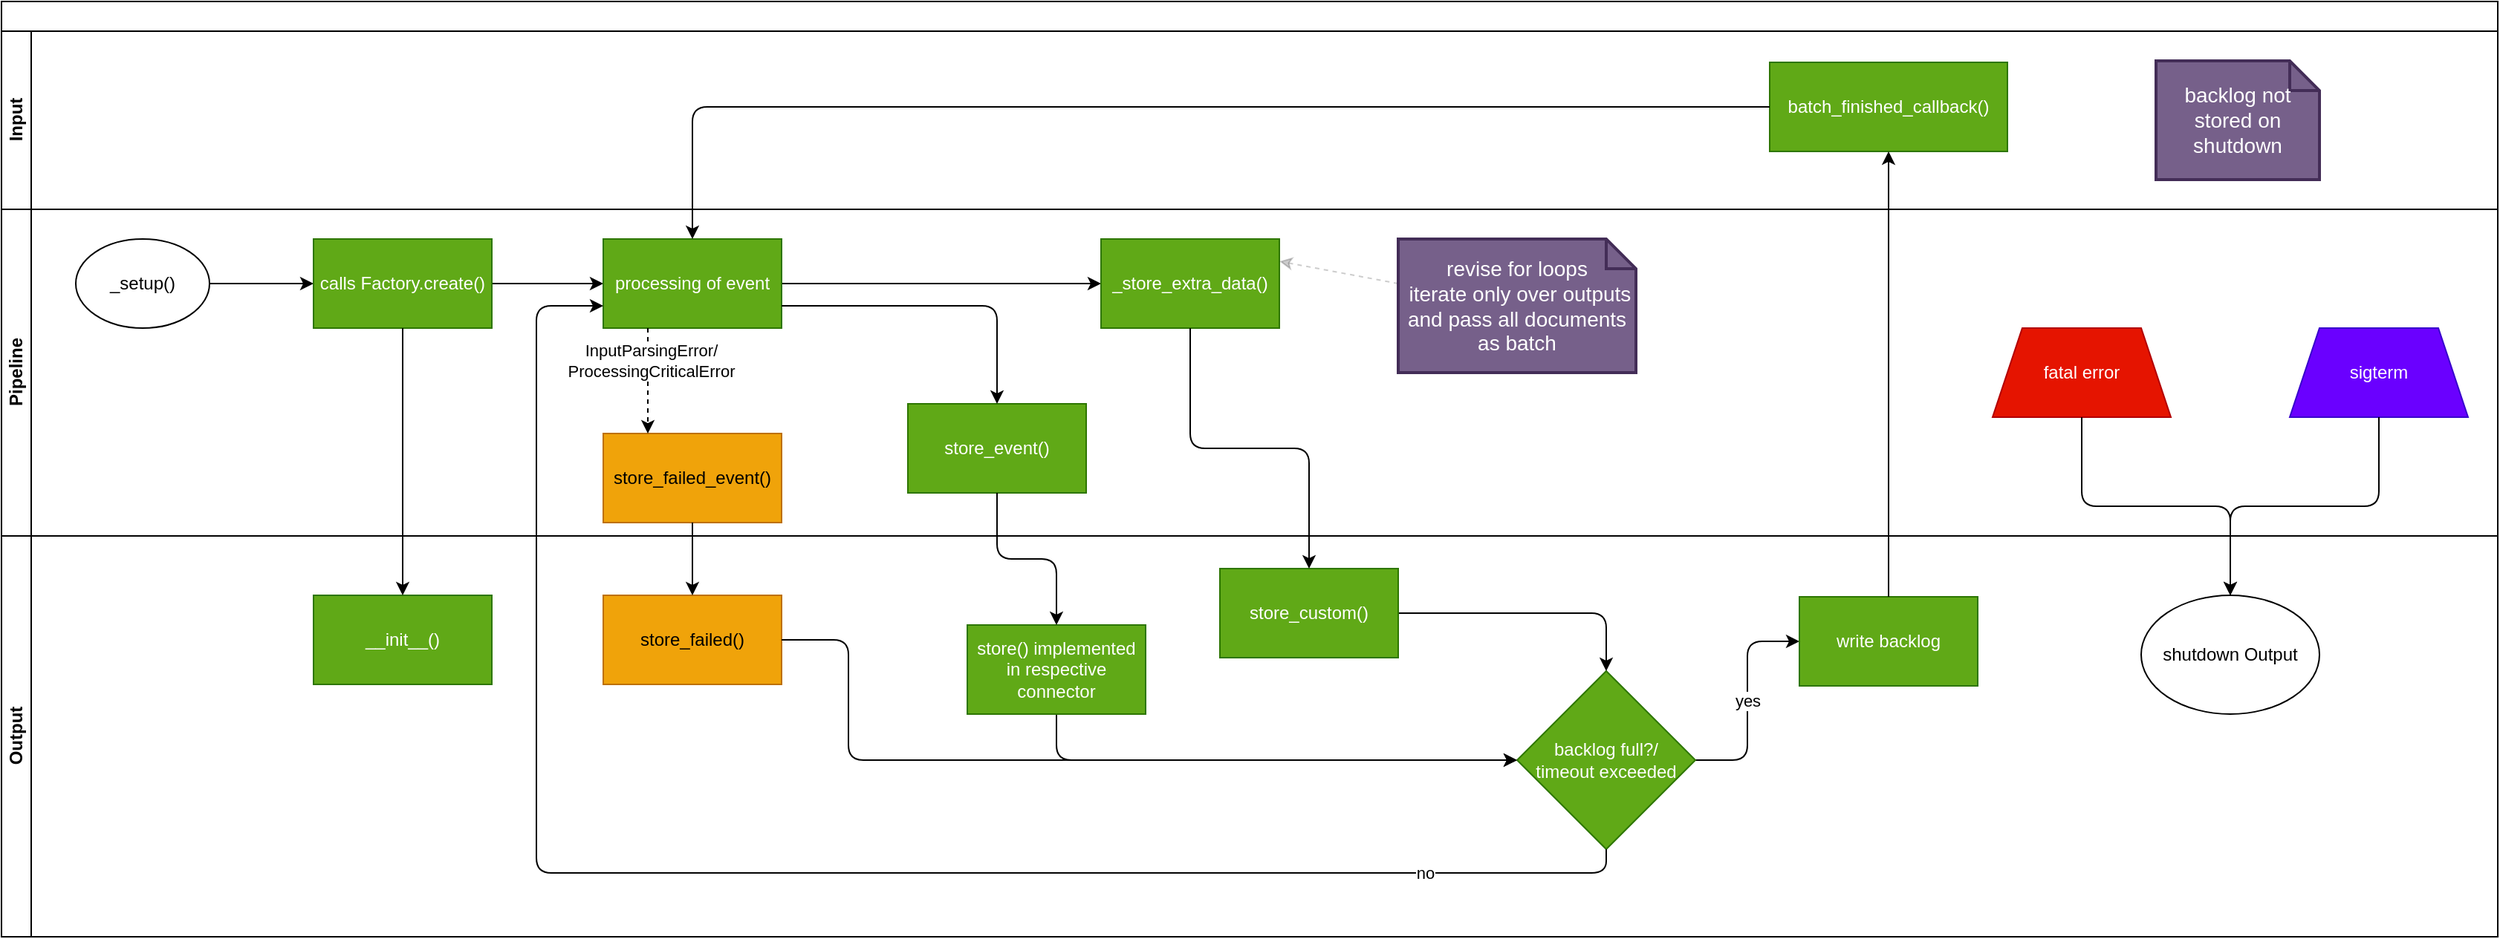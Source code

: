 <mxfile>
    <diagram id="jer4XtbojFQA0He1aJ_C" name="Page-1">
        <mxGraphModel dx="832" dy="307" grid="1" gridSize="10" guides="1" tooltips="1" connect="1" arrows="1" fold="1" page="1" pageScale="1" pageWidth="850" pageHeight="1100" math="0" shadow="0">
            <root>
                <mxCell id="0"/>
                <mxCell id="1" parent="0"/>
                <mxCell id="16" value="" style="swimlane;childLayout=stackLayout;resizeParent=1;resizeParentMax=0;horizontal=1;startSize=20;horizontalStack=0;html=1;" parent="1" vertex="1">
                    <mxGeometry x="20" y="43" width="1680" height="630" as="geometry"/>
                </mxCell>
                <mxCell id="17" value="Input" style="swimlane;startSize=20;horizontal=0;html=1;" parent="16" vertex="1">
                    <mxGeometry y="20" width="1680" height="120" as="geometry"/>
                </mxCell>
                <mxCell id="65" value="batch_finished_callback()" style="rounded=0;whiteSpace=wrap;html=1;fillColor=#60a917;fontColor=#ffffff;strokeColor=#2D7600;" parent="17" vertex="1">
                    <mxGeometry x="1190" y="21" width="160" height="60" as="geometry"/>
                </mxCell>
                <mxCell id="76" value="backlog not stored on shutdown" style="shape=note;strokeWidth=2;fontSize=14;size=20;whiteSpace=wrap;html=1;fillColor=#76608a;strokeColor=#432D57;fontColor=#ffffff;" parent="17" vertex="1">
                    <mxGeometry x="1450" y="20" width="110.0" height="80" as="geometry"/>
                </mxCell>
                <mxCell id="27" value="Pipeline" style="swimlane;startSize=20;horizontal=0;html=1;" parent="16" vertex="1">
                    <mxGeometry y="140" width="1680" height="220" as="geometry"/>
                </mxCell>
                <mxCell id="29" value="_setup()" style="ellipse;whiteSpace=wrap;html=1;" parent="27" vertex="1">
                    <mxGeometry x="50" y="20" width="90" height="60" as="geometry"/>
                </mxCell>
                <mxCell id="31" value="" style="edgeStyle=none;html=1;" parent="27" source="29" target="48" edge="1">
                    <mxGeometry relative="1" as="geometry">
                        <mxPoint x="210" y="50" as="targetPoint"/>
                    </mxGeometry>
                </mxCell>
                <mxCell id="52" value="" style="edgeStyle=none;html=1;" parent="27" source="48" target="51" edge="1">
                    <mxGeometry relative="1" as="geometry"/>
                </mxCell>
                <mxCell id="48" value="calls Factory.create()" style="whiteSpace=wrap;html=1;fillColor=#60a917;fontColor=#ffffff;strokeColor=#2D7600;" parent="27" vertex="1">
                    <mxGeometry x="210" y="20" width="120" height="60" as="geometry"/>
                </mxCell>
                <mxCell id="78" value="" style="edgeStyle=orthogonalEdgeStyle;html=1;" parent="27" source="51" target="77" edge="1">
                    <mxGeometry relative="1" as="geometry"/>
                </mxCell>
                <mxCell id="51" value="processing of event" style="whiteSpace=wrap;html=1;fillColor=#60a917;strokeColor=#2D7600;fontColor=#ffffff;" parent="27" vertex="1">
                    <mxGeometry x="405" y="20" width="120" height="60" as="geometry"/>
                </mxCell>
                <mxCell id="58" value="store_event()" style="whiteSpace=wrap;html=1;rounded=0;fillColor=#60a917;fontColor=#ffffff;strokeColor=#2D7600;" parent="27" vertex="1">
                    <mxGeometry x="610" y="131" width="120" height="60" as="geometry"/>
                </mxCell>
                <mxCell id="57" value="" style="edgeStyle=orthogonalEdgeStyle;html=1;entryX=0.5;entryY=0;entryDx=0;entryDy=0;exitX=1;exitY=0.75;exitDx=0;exitDy=0;" parent="27" source="51" target="58" edge="1">
                    <mxGeometry relative="1" as="geometry">
                        <mxPoint x="610" y="50" as="targetPoint"/>
                    </mxGeometry>
                </mxCell>
                <mxCell id="53" value="store_failed_event()" style="whiteSpace=wrap;html=1;fillColor=#f0a30a;strokeColor=#BD7000;fontColor=#000000;" parent="27" vertex="1">
                    <mxGeometry x="405" y="151" width="120" height="60" as="geometry"/>
                </mxCell>
                <mxCell id="71" value="fatal error" style="shape=trapezoid;perimeter=trapezoidPerimeter;whiteSpace=wrap;html=1;fixedSize=1;fillColor=#e51400;fontColor=#ffffff;strokeColor=#B20000;" parent="27" vertex="1">
                    <mxGeometry x="1340" y="80" width="120" height="60" as="geometry"/>
                </mxCell>
                <mxCell id="72" value="sigterm" style="shape=trapezoid;perimeter=trapezoidPerimeter;whiteSpace=wrap;html=1;fixedSize=1;fillColor=#6a00ff;strokeColor=#3700CC;fontColor=#ffffff;" parent="27" vertex="1">
                    <mxGeometry x="1540" y="80" width="120" height="60" as="geometry"/>
                </mxCell>
                <mxCell id="77" value="_store_extra_data()" style="whiteSpace=wrap;html=1;fillColor=#60a917;strokeColor=#2D7600;fontColor=#ffffff;" parent="27" vertex="1">
                    <mxGeometry x="740" y="20" width="120" height="60" as="geometry"/>
                </mxCell>
                <mxCell id="80" style="html=1;entryX=1;entryY=0.25;entryDx=0;entryDy=0;dashed=1;opacity=20;" parent="27" source="79" target="77" edge="1">
                    <mxGeometry relative="1" as="geometry"/>
                </mxCell>
                <mxCell id="79" value="revise for loops&lt;br&gt;&amp;nbsp;iterate only over outputs and pass all documents as batch" style="shape=note;strokeWidth=2;fontSize=14;size=20;whiteSpace=wrap;html=1;fillColor=#76608a;strokeColor=#432D57;fontColor=#ffffff;" parent="27" vertex="1">
                    <mxGeometry x="940" y="20" width="160" height="90" as="geometry"/>
                </mxCell>
                <mxCell id="54" value="" style="edgeStyle=none;html=1;dashed=1;entryX=0.25;entryY=0;entryDx=0;entryDy=0;exitX=0.25;exitY=1;exitDx=0;exitDy=0;" parent="27" source="51" target="53" edge="1">
                    <mxGeometry relative="1" as="geometry">
                        <mxPoint x="420" y="71" as="sourcePoint"/>
                        <mxPoint x="429" y="160" as="targetPoint"/>
                    </mxGeometry>
                </mxCell>
                <mxCell id="55" value="InputParsingError/&lt;br&gt;ProcessingCriticalError" style="edgeLabel;html=1;align=center;verticalAlign=middle;resizable=0;points=[];" parent="54" vertex="1" connectable="0">
                    <mxGeometry x="-0.685" y="2" relative="1" as="geometry">
                        <mxPoint y="11" as="offset"/>
                    </mxGeometry>
                </mxCell>
                <mxCell id="34" value="Output" style="swimlane;startSize=20;horizontal=0;html=1;" parent="16" vertex="1">
                    <mxGeometry y="360" width="1680" height="270" as="geometry"/>
                </mxCell>
                <mxCell id="49" value="__init__()" style="whiteSpace=wrap;html=1;fillColor=#60a917;strokeColor=#2D7600;fontColor=#ffffff;" parent="34" vertex="1">
                    <mxGeometry x="210" y="40" width="120" height="60" as="geometry"/>
                </mxCell>
                <mxCell id="62" value="" style="edgeStyle=orthogonalEdgeStyle;html=1;exitX=0.5;exitY=1;exitDx=0;exitDy=0;" parent="34" source="59" target="61" edge="1">
                    <mxGeometry relative="1" as="geometry">
                        <Array as="points">
                            <mxPoint x="710" y="151"/>
                        </Array>
                    </mxGeometry>
                </mxCell>
                <mxCell id="59" value="store() implemented in respective connector&lt;span style=&quot;color: rgba(0, 0, 0, 0); font-family: monospace; font-size: 0px; text-align: start;&quot;&gt;%3CmxGraphModel%3E%3Croot%3E%3CmxCell%20id%3D%220%22%2F%3E%3CmxCell%20id%3D%221%22%20parent%3D%220%22%2F%3E%3CmxCell%20id%3D%222%22%20value%3D%22backlog%20full%3F%2F%26lt%3Bbr%26gt%3Btimeout%20exceeded%22%20style%3D%22rhombus%3BwhiteSpace%3Dwrap%3Bhtml%3D1%3Brounded%3D0%3BfillColor%3D%2360a917%3BfontColor%3D%23ffffff%3BstrokeColor%3D%232D7600%3B%22%20vertex%3D%221%22%20parent%3D%221%22%3E%3CmxGeometry%20x%3D%221000%22%20y%3D%22425%22%20width%3D%22120%22%20height%3D%22120%22%20as%3D%22geometry%22%2F%3E%3C%2FmxCell%3E%3C%2Froot%3E%3C%2FmxGraphModel%3E&lt;/span&gt;" style="whiteSpace=wrap;html=1;fillColor=#60a917;strokeColor=#2D7600;fontColor=#ffffff;rounded=0;" parent="34" vertex="1">
                    <mxGeometry x="650" y="60" width="120" height="60" as="geometry"/>
                </mxCell>
                <mxCell id="64" value="yes" style="edgeStyle=orthogonalEdgeStyle;html=1;" parent="34" source="61" target="63" edge="1">
                    <mxGeometry relative="1" as="geometry"/>
                </mxCell>
                <mxCell id="61" value="backlog full?/&lt;br&gt;timeout exceeded" style="rhombus;whiteSpace=wrap;html=1;rounded=0;fillColor=#60a917;fontColor=#ffffff;strokeColor=#2D7600;" parent="34" vertex="1">
                    <mxGeometry x="1020" y="91" width="120" height="120" as="geometry"/>
                </mxCell>
                <mxCell id="63" value="write backlog" style="whiteSpace=wrap;html=1;rounded=0;fillColor=#60a917;fontColor=#ffffff;strokeColor=#2D7600;" parent="34" vertex="1">
                    <mxGeometry x="1210" y="41" width="120" height="60" as="geometry"/>
                </mxCell>
                <mxCell id="68" value="store_failed()" style="whiteSpace=wrap;html=1;fillColor=#f0a30a;strokeColor=#BD7000;fontColor=#000000;" parent="34" vertex="1">
                    <mxGeometry x="405" y="40" width="120" height="60" as="geometry"/>
                </mxCell>
                <mxCell id="73" value="shutdown Output" style="ellipse;whiteSpace=wrap;html=1;" parent="34" vertex="1">
                    <mxGeometry x="1440" y="40" width="120" height="80" as="geometry"/>
                </mxCell>
                <mxCell id="83" style="edgeStyle=orthogonalEdgeStyle;html=1;entryX=0.5;entryY=0;entryDx=0;entryDy=0;" parent="34" source="81" target="61" edge="1">
                    <mxGeometry relative="1" as="geometry"/>
                </mxCell>
                <mxCell id="81" value="store_custom()" style="whiteSpace=wrap;html=1;fillColor=#60a917;strokeColor=#2D7600;fontColor=#ffffff;" parent="34" vertex="1">
                    <mxGeometry x="820" y="22" width="120" height="60" as="geometry"/>
                </mxCell>
                <mxCell id="85" style="edgeStyle=orthogonalEdgeStyle;html=1;entryX=0;entryY=0.5;entryDx=0;entryDy=0;exitX=1;exitY=0.5;exitDx=0;exitDy=0;" parent="34" source="68" target="61" edge="1">
                    <mxGeometry relative="1" as="geometry">
                        <Array as="points">
                            <mxPoint x="570" y="70"/>
                            <mxPoint x="570" y="151"/>
                        </Array>
                    </mxGeometry>
                </mxCell>
                <mxCell id="50" value="" style="edgeStyle=none;html=1;" parent="16" source="48" target="49" edge="1">
                    <mxGeometry relative="1" as="geometry"/>
                </mxCell>
                <mxCell id="66" style="edgeStyle=orthogonalEdgeStyle;html=1;entryX=0.5;entryY=1;entryDx=0;entryDy=0;" parent="16" source="63" target="65" edge="1">
                    <mxGeometry relative="1" as="geometry"/>
                </mxCell>
                <mxCell id="67" value="no" style="edgeStyle=orthogonalEdgeStyle;html=1;exitX=0.5;exitY=1;exitDx=0;exitDy=0;entryX=0;entryY=0.75;entryDx=0;entryDy=0;" parent="16" source="61" target="51" edge="1">
                    <mxGeometry x="-0.763" relative="1" as="geometry">
                        <Array as="points">
                            <mxPoint x="1080" y="587"/>
                            <mxPoint x="360" y="587"/>
                            <mxPoint x="360" y="205"/>
                        </Array>
                        <mxPoint as="offset"/>
                    </mxGeometry>
                </mxCell>
                <mxCell id="60" value="" style="edgeStyle=orthogonalEdgeStyle;html=1;" parent="16" source="58" target="59" edge="1">
                    <mxGeometry relative="1" as="geometry"/>
                </mxCell>
                <mxCell id="69" value="" style="edgeStyle=orthogonalEdgeStyle;html=1;" parent="16" source="53" target="68" edge="1">
                    <mxGeometry relative="1" as="geometry"/>
                </mxCell>
                <mxCell id="70" style="edgeStyle=orthogonalEdgeStyle;html=1;entryX=0.5;entryY=0;entryDx=0;entryDy=0;" parent="16" source="65" target="51" edge="1">
                    <mxGeometry relative="1" as="geometry"/>
                </mxCell>
                <mxCell id="74" style="edgeStyle=orthogonalEdgeStyle;html=1;entryX=0.5;entryY=0;entryDx=0;entryDy=0;" parent="16" source="71" target="73" edge="1">
                    <mxGeometry relative="1" as="geometry"/>
                </mxCell>
                <mxCell id="75" style="edgeStyle=orthogonalEdgeStyle;html=1;entryX=0.5;entryY=0;entryDx=0;entryDy=0;" parent="16" source="72" target="73" edge="1">
                    <mxGeometry relative="1" as="geometry"/>
                </mxCell>
                <mxCell id="82" value="" style="edgeStyle=orthogonalEdgeStyle;html=1;" parent="16" source="77" target="81" edge="1">
                    <mxGeometry relative="1" as="geometry"/>
                </mxCell>
            </root>
        </mxGraphModel>
    </diagram>
</mxfile>